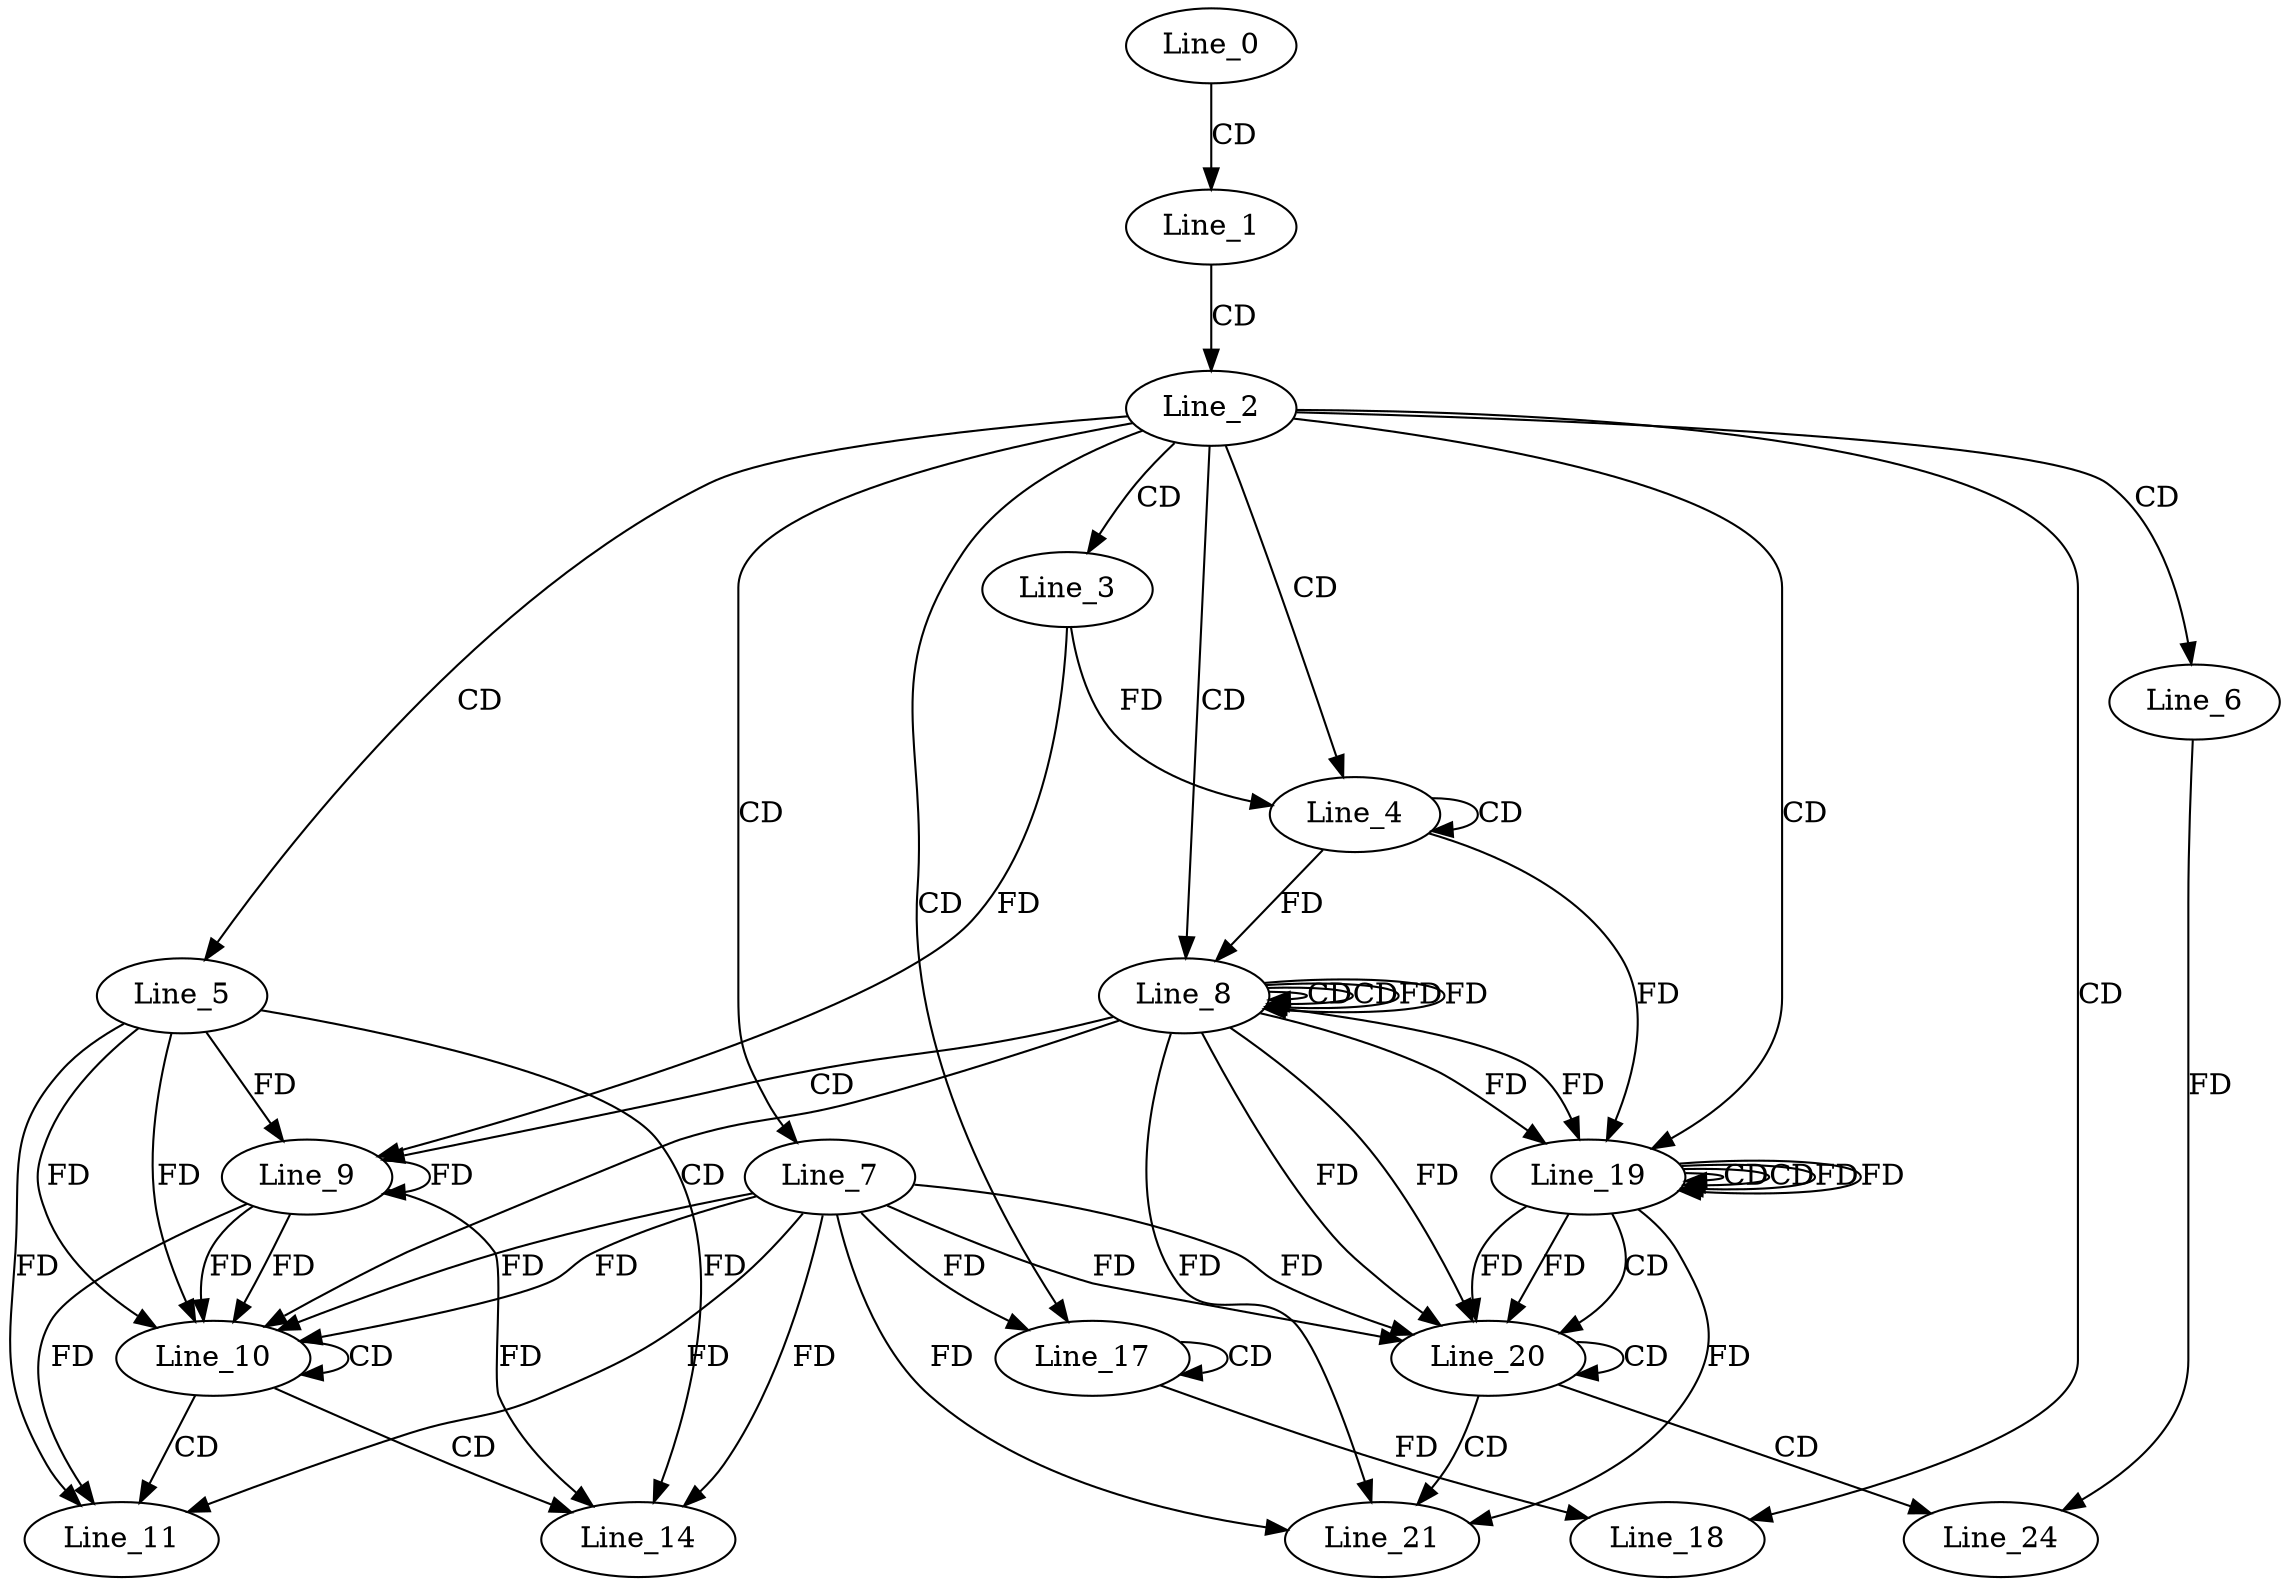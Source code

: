 digraph G {
  Line_0;
  Line_1;
  Line_2;
  Line_3;
  Line_4;
  Line_4;
  Line_5;
  Line_6;
  Line_7;
  Line_8;
  Line_8;
  Line_8;
  Line_9;
  Line_9;
  Line_10;
  Line_10;
  Line_11;
  Line_11;
  Line_14;
  Line_17;
  Line_17;
  Line_17;
  Line_18;
  Line_19;
  Line_19;
  Line_19;
  Line_20;
  Line_20;
  Line_21;
  Line_21;
  Line_24;
  Line_0 -> Line_1 [ label="CD" ];
  Line_1 -> Line_2 [ label="CD" ];
  Line_2 -> Line_3 [ label="CD" ];
  Line_2 -> Line_4 [ label="CD" ];
  Line_4 -> Line_4 [ label="CD" ];
  Line_3 -> Line_4 [ label="FD" ];
  Line_2 -> Line_5 [ label="CD" ];
  Line_2 -> Line_6 [ label="CD" ];
  Line_2 -> Line_7 [ label="CD" ];
  Line_2 -> Line_8 [ label="CD" ];
  Line_8 -> Line_8 [ label="CD" ];
  Line_4 -> Line_8 [ label="FD" ];
  Line_8 -> Line_8 [ label="CD" ];
  Line_8 -> Line_8 [ label="FD" ];
  Line_8 -> Line_9 [ label="CD" ];
  Line_9 -> Line_9 [ label="FD" ];
  Line_5 -> Line_9 [ label="FD" ];
  Line_3 -> Line_9 [ label="FD" ];
  Line_8 -> Line_10 [ label="CD" ];
  Line_7 -> Line_10 [ label="FD" ];
  Line_9 -> Line_10 [ label="FD" ];
  Line_5 -> Line_10 [ label="FD" ];
  Line_10 -> Line_10 [ label="CD" ];
  Line_7 -> Line_10 [ label="FD" ];
  Line_9 -> Line_10 [ label="FD" ];
  Line_5 -> Line_10 [ label="FD" ];
  Line_10 -> Line_11 [ label="CD" ];
  Line_7 -> Line_11 [ label="FD" ];
  Line_9 -> Line_11 [ label="FD" ];
  Line_5 -> Line_11 [ label="FD" ];
  Line_10 -> Line_14 [ label="CD" ];
  Line_7 -> Line_14 [ label="FD" ];
  Line_9 -> Line_14 [ label="FD" ];
  Line_5 -> Line_14 [ label="FD" ];
  Line_2 -> Line_17 [ label="CD" ];
  Line_17 -> Line_17 [ label="CD" ];
  Line_7 -> Line_17 [ label="FD" ];
  Line_2 -> Line_18 [ label="CD" ];
  Line_17 -> Line_18 [ label="FD" ];
  Line_2 -> Line_19 [ label="CD" ];
  Line_19 -> Line_19 [ label="CD" ];
  Line_8 -> Line_19 [ label="FD" ];
  Line_4 -> Line_19 [ label="FD" ];
  Line_19 -> Line_19 [ label="CD" ];
  Line_19 -> Line_19 [ label="FD" ];
  Line_8 -> Line_19 [ label="FD" ];
  Line_19 -> Line_20 [ label="CD" ];
  Line_7 -> Line_20 [ label="FD" ];
  Line_19 -> Line_20 [ label="FD" ];
  Line_8 -> Line_20 [ label="FD" ];
  Line_20 -> Line_20 [ label="CD" ];
  Line_7 -> Line_20 [ label="FD" ];
  Line_19 -> Line_20 [ label="FD" ];
  Line_8 -> Line_20 [ label="FD" ];
  Line_20 -> Line_21 [ label="CD" ];
  Line_7 -> Line_21 [ label="FD" ];
  Line_19 -> Line_21 [ label="FD" ];
  Line_8 -> Line_21 [ label="FD" ];
  Line_20 -> Line_24 [ label="CD" ];
  Line_6 -> Line_24 [ label="FD" ];
  Line_8 -> Line_8 [ label="FD" ];
  Line_19 -> Line_19 [ label="FD" ];
}
